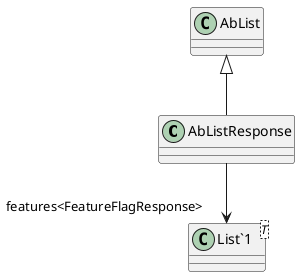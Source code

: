@startuml
class AbListResponse {
}
class "List`1"<T> {
}
AbList <|-- AbListResponse
AbListResponse --> "features<FeatureFlagResponse>" "List`1"
@enduml
